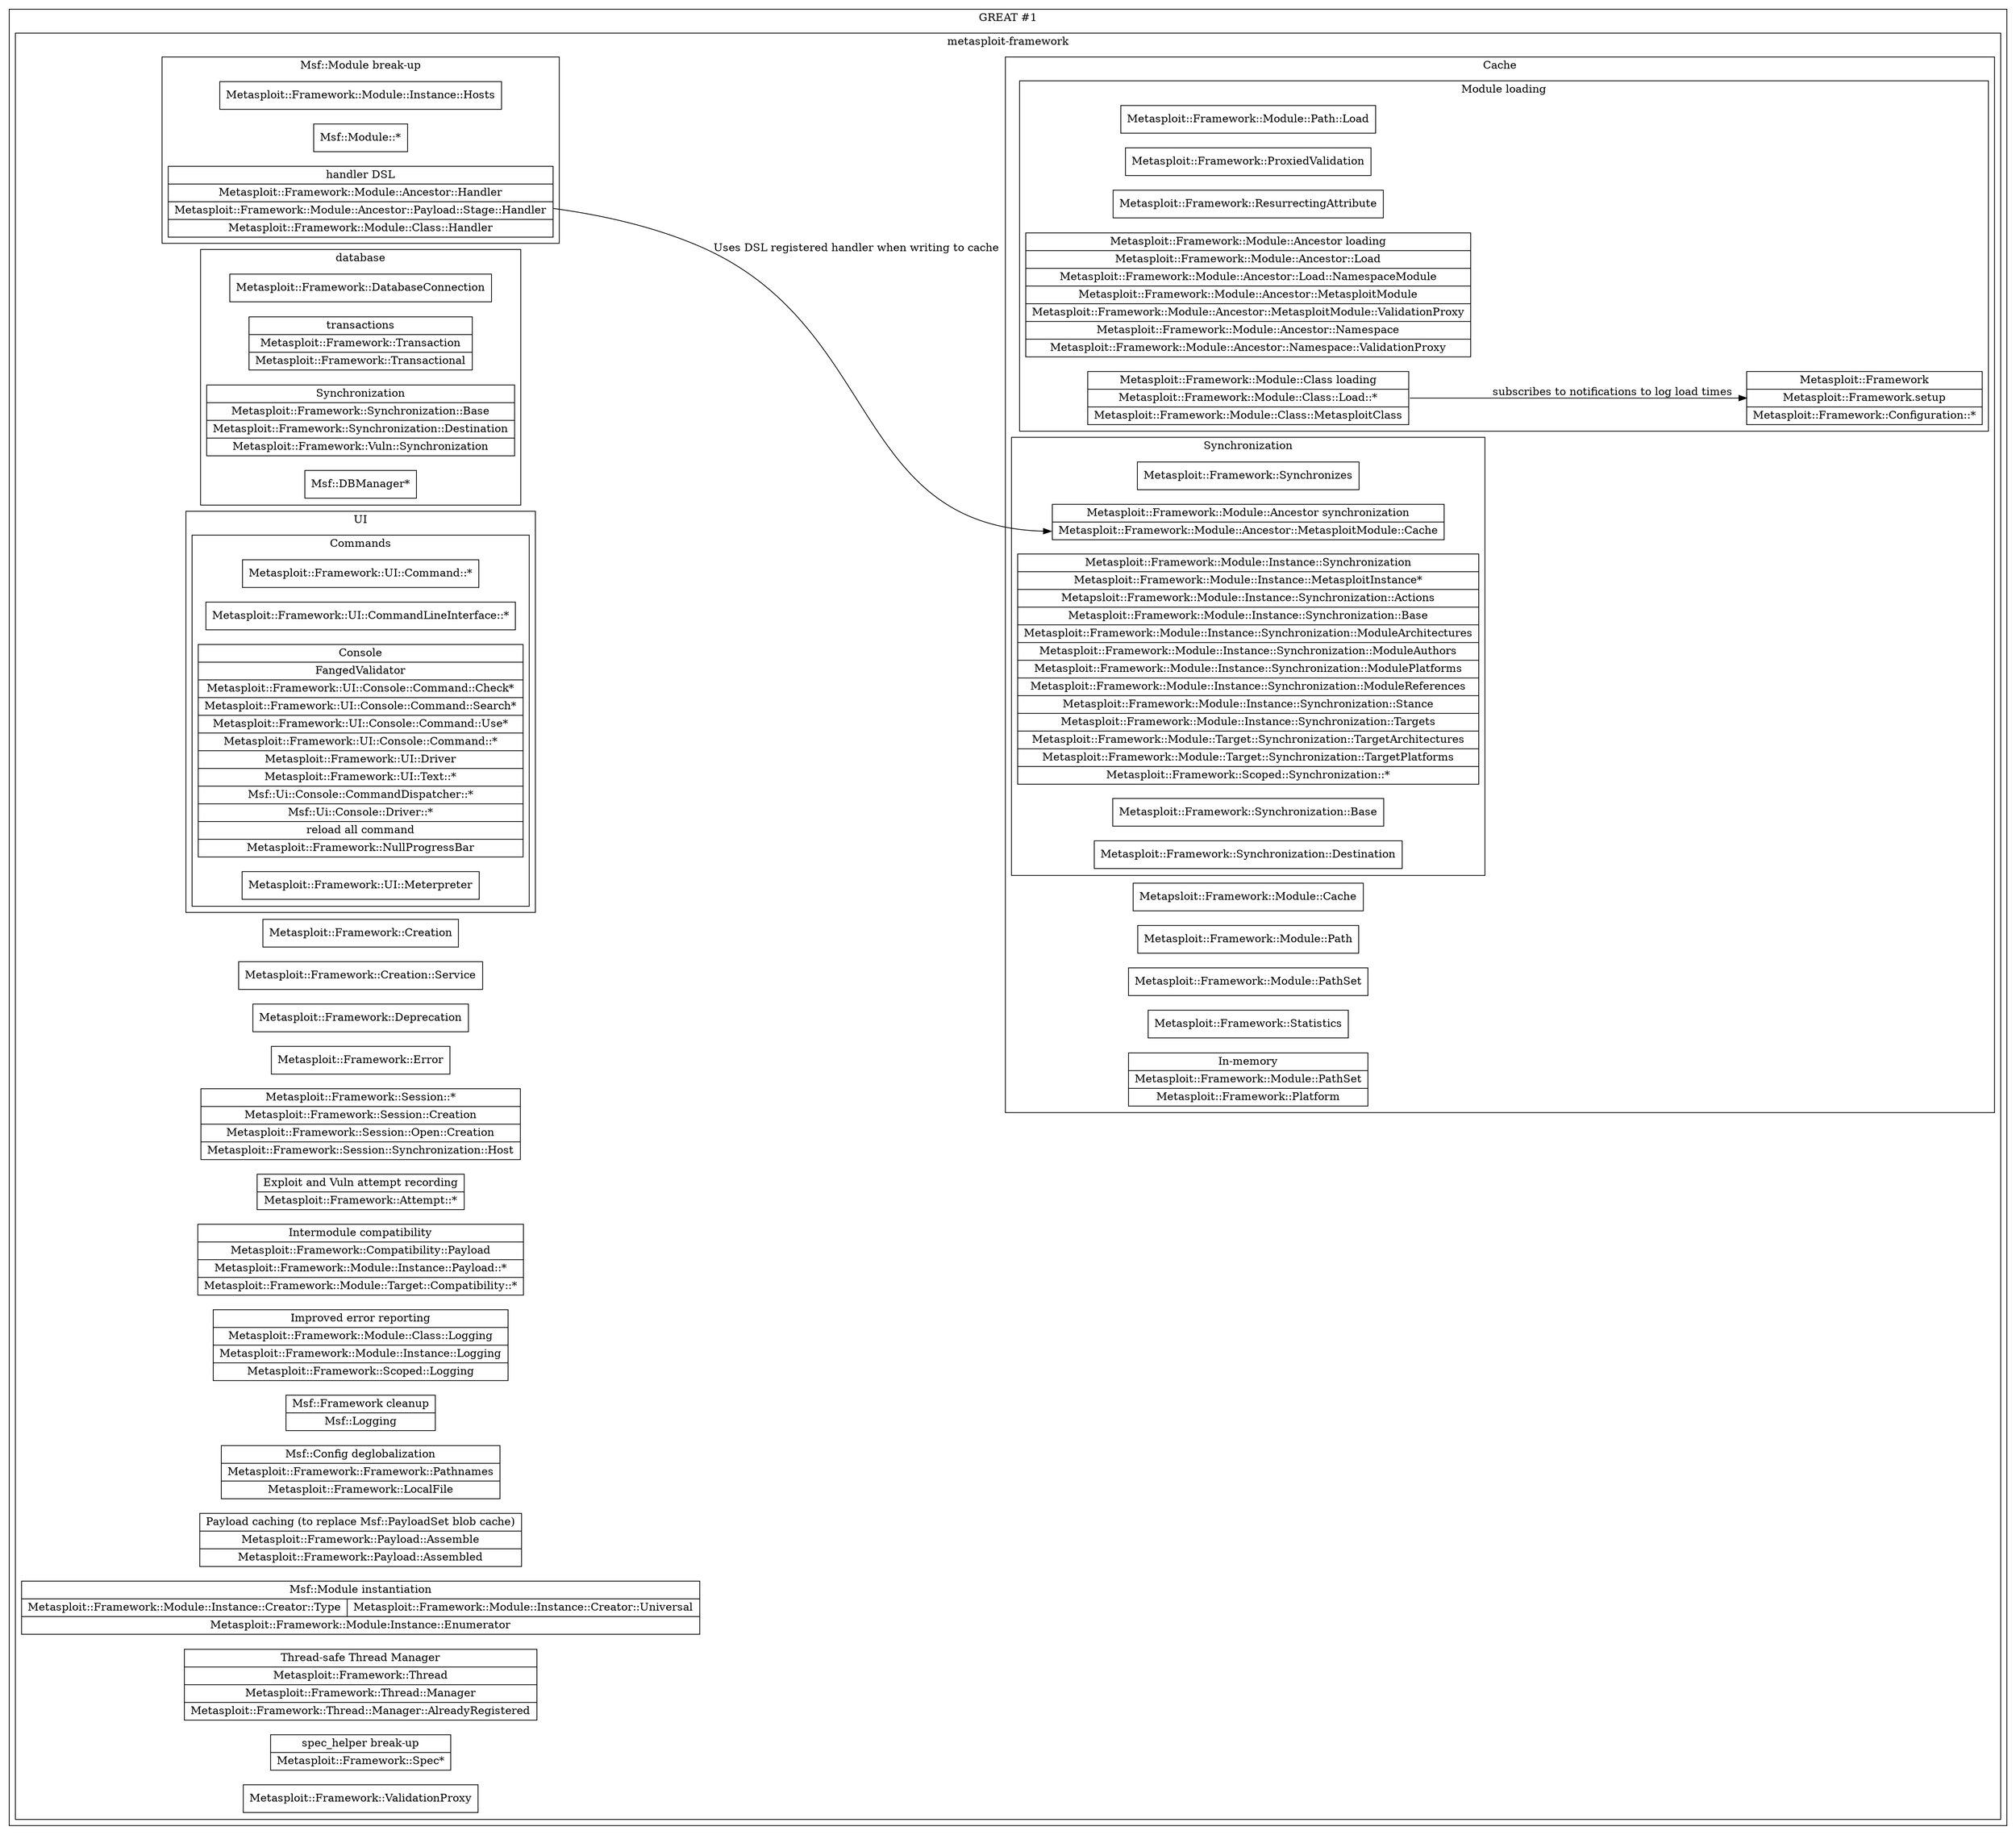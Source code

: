 digraph great_one {
  graph [
    concentrate = true
    rankdir = "LR"
  ]
  node [
    shape = "record"
  ]

  subgraph cluster_great_one {
    label = "GREAT #1"

    subgraph cluster_great_one_metasploit_framework {
      label = "metasploit-framework"

      "Metasploit::Framework" [
        label = "<title> Metasploit::Framework | " +
                "<setup> Metasploit::Framework.setup | " +
                "<configuration> Metasploit::Framework::Configuration::*"
      ]

      "Metasploit::Framework::Creation"
      "Metasploit::Framework::Creation::Service"
      "Metasploit::Framework::Deprecation"
      "Metasploit::Framework::Error"

      "Metasploit::Framework::Session::*" [
        label = "Metasploit::Framework::Session::* | " +
                "<creation> Metasploit::Framework::Session::Creation | " +
                "<open_creation> Metasploit::Framework::Session::Open::Creation | " +
                "<synchronization_host> Metasploit::Framework::Session::Synchronization::Host"
      ]

      "Exploit and Vuln attempt recording" [
        label = "<title> Exploit and Vuln attempt recording | " +
                "<attempt> Metasploit::Framework::Attempt::* "
      ]

      "Intermodule compatibility" [
        label = "<title> Intermodule compatibility | " +
                "<compatibility_payload> Metasploit::Framework::Compatibility::Payload | " +
                "<module_instance_payload> Metasploit::Framework::Module::Instance::Payload::* | " +
                "<module_target_compatibility_payload> Metasploit::Framework::Module::Target::Compatibility::* "
      ]

      "Improved error reporting" [
        label = "Improved error reporting | " +
                "Metasploit::Framework::Module::Class::Logging | " +
                "Metasploit::Framework::Module::Instance::Logging | " +
                "Metasploit::Framework::Scoped::Logging"
      ]

      "Msf::Framework cleanup" [
        label = "Msf::Framework cleanup | " +
                "Msf::Logging"
      ]

      "Msf::Config deglobalization" [
        label = "<title> Msf::Config deglobalization | " +
                "<framework_pathnames> Metasploit::Framework::Framework::Pathnames | " +
                "<local_file> Metasploit::Framework::LocalFile"
      ]

      subgraph cluster_great_one_metasploit_framework_msf_module {
        label = "Msf::Module break-up"

        "Metasploit::Framework::Module::Instance::Hosts"

        "Msf::Module::*"

        "Metasploit::Framework::Module::Ancestor::Handler" [
          label = "handler DSL | " +
                  "Metasploit::Framework::Module::Ancestor::Handler | " +
                  "Metasploit::Framework::Module::Ancestor::Payload::Stage::Handler | " +
                  "Metasploit::Framework::Module::Class::Handler"
        ]
      }

      "Payload cache" [
        label = "<title> Payload caching (to replace Msf::PayloadSet blob cache) | " +
                "<payload_assemble> Metasploit::Framework::Payload::Assemble | " +
                "<payload_assembled> Metasploit::Framework::Payload::Assembled"
      ]

      subgraph cluster_great_one_metasploit_framework_database {
        label = "database"

        "Metasploit::Framework::DatabaseConnection"

        "transactions" [
          label = "transactions | " +
                  "Metasploit::Framework::Transaction | " +
                  "Metasploit::Framework::Transactional"
        ]

        "Metasploit::Framework::Synchronization" [
          label = "Synchronization | " +
                  "<base> Metasploit::Framework::Synchronization::Base | " +
                  "<destination> Metasploit::Framework::Synchronization::Destination | " +
                  "<vuln> Metasploit::Framework::Vuln::Synchronization"
        ]

        "Msf::DBManager reorganization" [
          label = "Msf::DBManager*"
        ]
      }

      subgraph cluster_great_one_metasploit_framework_cache {
        label = "Cache"

        "Metapsloit::Framework::Module::Cache"
        "Metasploit::Framework::Module::Path"
        "Metasploit::Framework::Module::PathSet"
        "Metasploit::Framework::Statistics"

        "In-memory" [
          label = "In-memory | " +
                  "Metasploit::Framework::Module::PathSet | " +
                  "<platform> Metasploit::Framework::Platform"
        ]

        subgraph cluster_great_one_metasploit_framework_load {
          label = "Module loading"

          "Metasploit::Framework::Module::Path::Load"
          "Metasploit::Framework::ProxiedValidation"
          "Metasploit::Framework::ResurrectingAttribute"

          "Metasploit::Framework::Module::Ancestor loading (GREAT #1)" [
            label = "<title> Metasploit::Framework::Module::Ancestor loading | " +
                    "<module_ancestor_load> Metasploit::Framework::Module::Ancestor::Load | " +
                    "Metasploit::Framework::Module::Ancestor::Load::NamespaceModule | " +
                    "Metasploit::Framework::Module::Ancestor::MetasploitModule | " +
                    "<module_ancestor_metasploit_module_validation_proxy> Metasploit::Framework::Module::Ancestor::MetasploitModule::ValidationProxy | " +
                    "Metasploit::Framework::Module::Ancestor::Namespace | " +
                    "<module_ancestor_namespace_validation_proxy> Metasploit::Framework::Module::Ancestor::Namespace::ValidationProxy"
          ]

          "Metasploit::Framework::Module::Class loading" [
            label = "<title> Metasploit::Framework::Module::Class loading | " +
                    "<module_class_load> Metasploit::Framework::Module::Class::Load::* | " +
                    "Metasploit::Framework::Module::Class::MetasploitClass"
          ]

          "Metasploit::Framework::Module::Class loading":module_class_load -> "Metasploit::Framework":setup [
            label = "subscribes to notifications to log load times"
          ]
        }

        subgraph cluster_great_one_metasploit_framework_cache_synchronization {
          label = "Synchronization"

          "Metasploit::Framework::Synchronizes"

          "Metasploit::Framework::Module::Ancestor synchronization" [
            label = "Metasploit::Framework::Module::Ancestor synchronization | " +
                    "<metasploit_module_cache> Metasploit::Framework::Module::Ancestor::MetasploitModule::Cache"
          ]

          "Metasploit::Framework::Module::Instance synchronization" [
            label = "Metasploit::Framework::Module::Instance::Synchronization | " +
                    "Metasploit::Framework::Module::Instance::MetasploitInstance* | " +
                    "<actions> Metapsloit::Framework::Module::Instance::Synchronization::Actions | " +
                    "<base> Metasploit::Framework::Module::Instance::Synchronization::Base | " +
                    "<module_architectures> Metasploit::Framework::Module::Instance::Synchronization::ModuleArchitectures | " +
                    "<module_authors> Metasploit::Framework::Module::Instance::Synchronization::ModuleAuthors | " +
                    "<module_platforms> Metasploit::Framework::Module::Instance::Synchronization::ModulePlatforms | " +
                    "<module_references> Metasploit::Framework::Module::Instance::Synchronization::ModuleReferences | " +
                    "<stance> Metasploit::Framework::Module::Instance::Synchronization::Stance | " +
                    "<targets> Metasploit::Framework::Module::Instance::Synchronization::Targets | " +
                    "<target_architectures> Metasploit::Framework::Module::Target::Synchronization::TargetArchitectures | " +
                    "<target_platforms> Metasploit::Framework::Module::Target::Synchronization::TargetPlatforms | " +
                    "Metasploit::Framework::Scoped::Synchronization::*"
          ]

          "Metasploit::Framework::Synchronization::Base"
          "Metasploit::Framework::Synchronization::Destination"
        }
      }

      "Msf::Module instantiation" [
         label = "<title> Msf::Module instantiation | " +
                 "{ <module_instance_creator_type> Metasploit::Framework::Module::Instance::Creator::Type | " +
                 "  <module_instance_creator_universal> Metasploit::Framework::Module::Instance::Creator::Universal } | " +
                 "<module_instance_enumerator> Metasploit::Framework::Module:Instance::Enumerator"
      ]

      "Thread-safe Thread Manager" [
        label = "<title> Thread-safe Thread Manager | " +
                "<thread> Metasploit::Framework::Thread | " +
                "<thread_manager> Metasploit::Framework::Thread::Manager | " +
                "Metasploit::Framework::Thread::Manager::AlreadyRegistered"
      ]

      subgraph cluster_great_one_metasploit_framework_ui {
        label = "UI"

        subgraph cluster_great_one_metasploit_framework_ui_command {
          label = "Commands"

          "Metasploit::Framework::UI::Command::*"
          "Metasploit::Framework::UI::CommandLineInterface::*"

          "Console" [
            label = "<title> Console | " +
                    "FangedValidator | " +
                    "Metasploit::Framework::UI::Console::Command::Check* | " +
                    "Metasploit::Framework::UI::Console::Command::Search* | " +
                    "Metasploit::Framework::UI::Console::Command::Use* | " +
                    "Metasploit::Framework::UI::Console::Command::* | " +
                    "Metasploit::Framework::UI::Driver | " +
                    "Metasploit::Framework::UI::Text::* | " +
                    "Msf::Ui::Console::CommandDispatcher::* | " +
                    "Msf::Ui::Console::Driver::* | " +
                    "reload all command | " +
                    "Metasploit::Framework::NullProgressBar"
          ]

          "Metasploit::Framework::UI::Meterpreter"
        }
      }

      "spec_helper break-up" [
        label = "spec_helper break-up | " +
                "Metasploit::Framework::Spec*"
      ]

      "Metasploit::Framework::ValidationProxy"

      /*
       *  Edges
       */

      "Metasploit::Framework::Module::Ancestor::Handler" -> "Metasploit::Framework::Module::Ancestor synchronization":metasploit_module_cache [
        label = "Uses DSL registered handler when writing to cache"
      ]
    }
  }
}